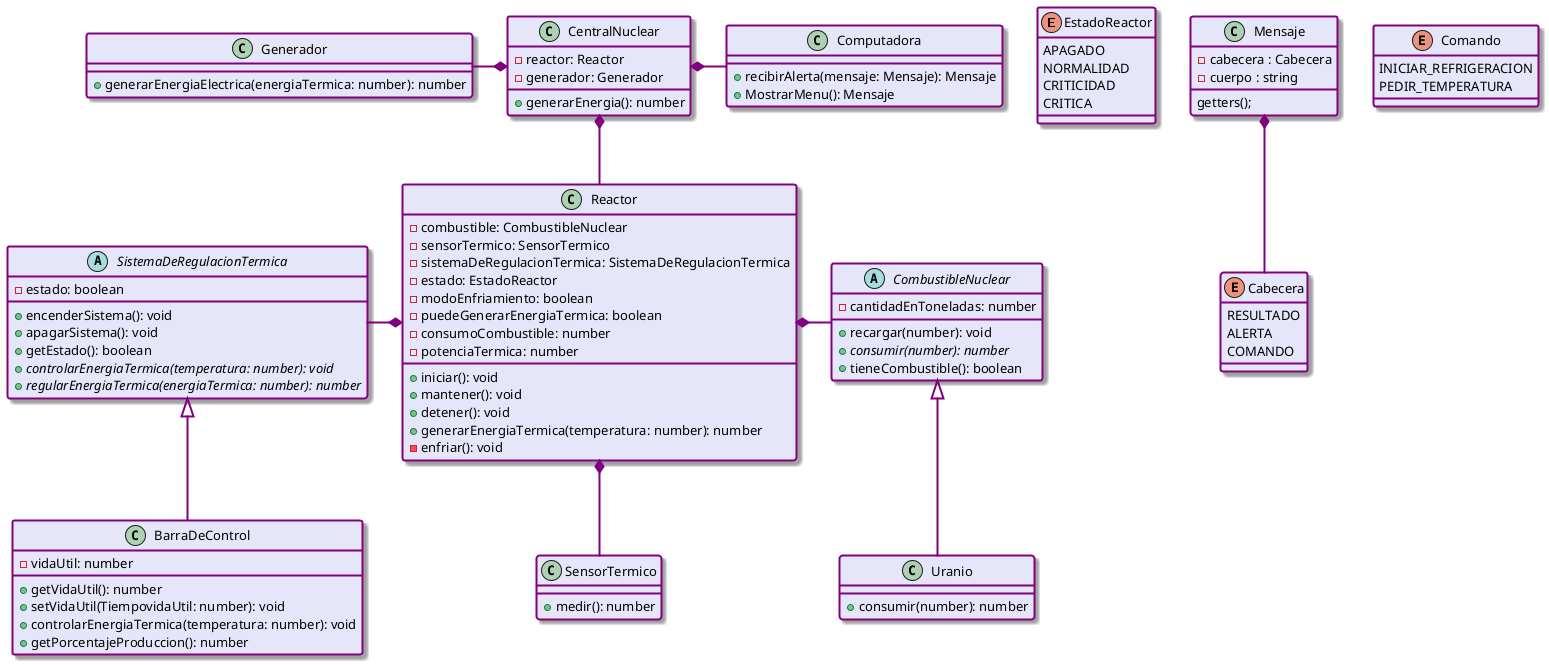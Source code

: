 @startuml DiagramaCentral

' tema

!define MyFontColor #000000
!define MyBorderColor #800080
!define MyBackgroundColor #E6E6FA
!define MyArrowColor #800080

skinparam defaultFontName Arial
skinparam DefaultFontSize 13
skinparam Linetype ortho
skinparam Arrowcolor MyArrowColor
skinparam ArrowThickness 2
skinparam Classbordercolor MyBorderColor
skinparam ClassBorderThickness 2
skinparam ClassBackgroundColor MyBackgroundColor
skinparam Shadowing true
skinparam GroupInheritance 1
skinparam NoteBackgroundColor yellow
skinparam NoteBorderThickness 2

' clases

enum EstadoReactor {
  	APAGADO
  	NORMALIDAD
  	CRITICIDAD
  	CRITICA
}

abstract class CombustibleNuclear {
  	- cantidadEnToneladas: number

  	+ recargar(number): void
  	+ {abstract} consumir(number): number
  	+ tieneCombustible(): boolean
}

class Uranio extends CombustibleNuclear {
  	+ consumir(number): number
}

abstract class SistemaDeRegulacionTermica {
    - estado: boolean
    + encenderSistema(): void
    + apagarSistema(): void
    + getEstado(): boolean
    + {abstract} controlarEnergiaTermica(temperatura: number): void
	+ {abstract} regularEnergiaTermica(energiaTermica: number): number
}

class BarraDeControl extends SistemaDeRegulacionTermica {
    - vidaUtil: number
    + getVidaUtil(): number
    + setVidaUtil(TiempovidaUtil: number): void
    + controlarEnergiaTermica(temperatura: number): void
    + getPorcentajeProduccion(): number
}

class SensorTermico {
  	+ medir(): number
}

class Computadora {
  	
  	+ recibirAlerta(mensaje: Mensaje): Mensaje
  	+ MostrarMenu(): Mensaje
}

class Reactor {
	- combustible: CombustibleNuclear
	- sensorTermico: SensorTermico
	- sistemaDeRegulacionTermica: SistemaDeRegulacionTermica
	- estado: EstadoReactor
	- modoEnfriamiento: boolean
	- puedeGenerarEnergiaTermica: boolean
	- consumoCombustible: number
	- potenciaTermica: number

	+ iniciar(): void
	+ mantener(): void
	+ detener(): void
	+ generarEnergiaTermica(temperatura: number): number
	- enfriar(): void
}

class Generador {
	+ generarEnergiaElectrica(energiaTermica: number): number
}

class CentralNuclear {
	- reactor: Reactor
	- generador: Generador

	+ generarEnergia(): number
}
class Mensaje{
	- cabecera : Cabecera
	- cuerpo : string
	getters();
}
enum Cabecera{
	RESULTADO
	ALERTA
	COMANDO
}
enum Comando{
	INICIAR_REFRIGERACION
    PEDIR_TEMPERATURA
}
' relaciones

Reactor *-r- CombustibleNuclear
Reactor *-- SensorTermico
Reactor *-l- SistemaDeRegulacionTermica

CentralNuclear *-- Reactor
CentralNuclear *-l- Generador
CentralNuclear *-r- Computadora

Mensaje *-- Cabecera

@enduml